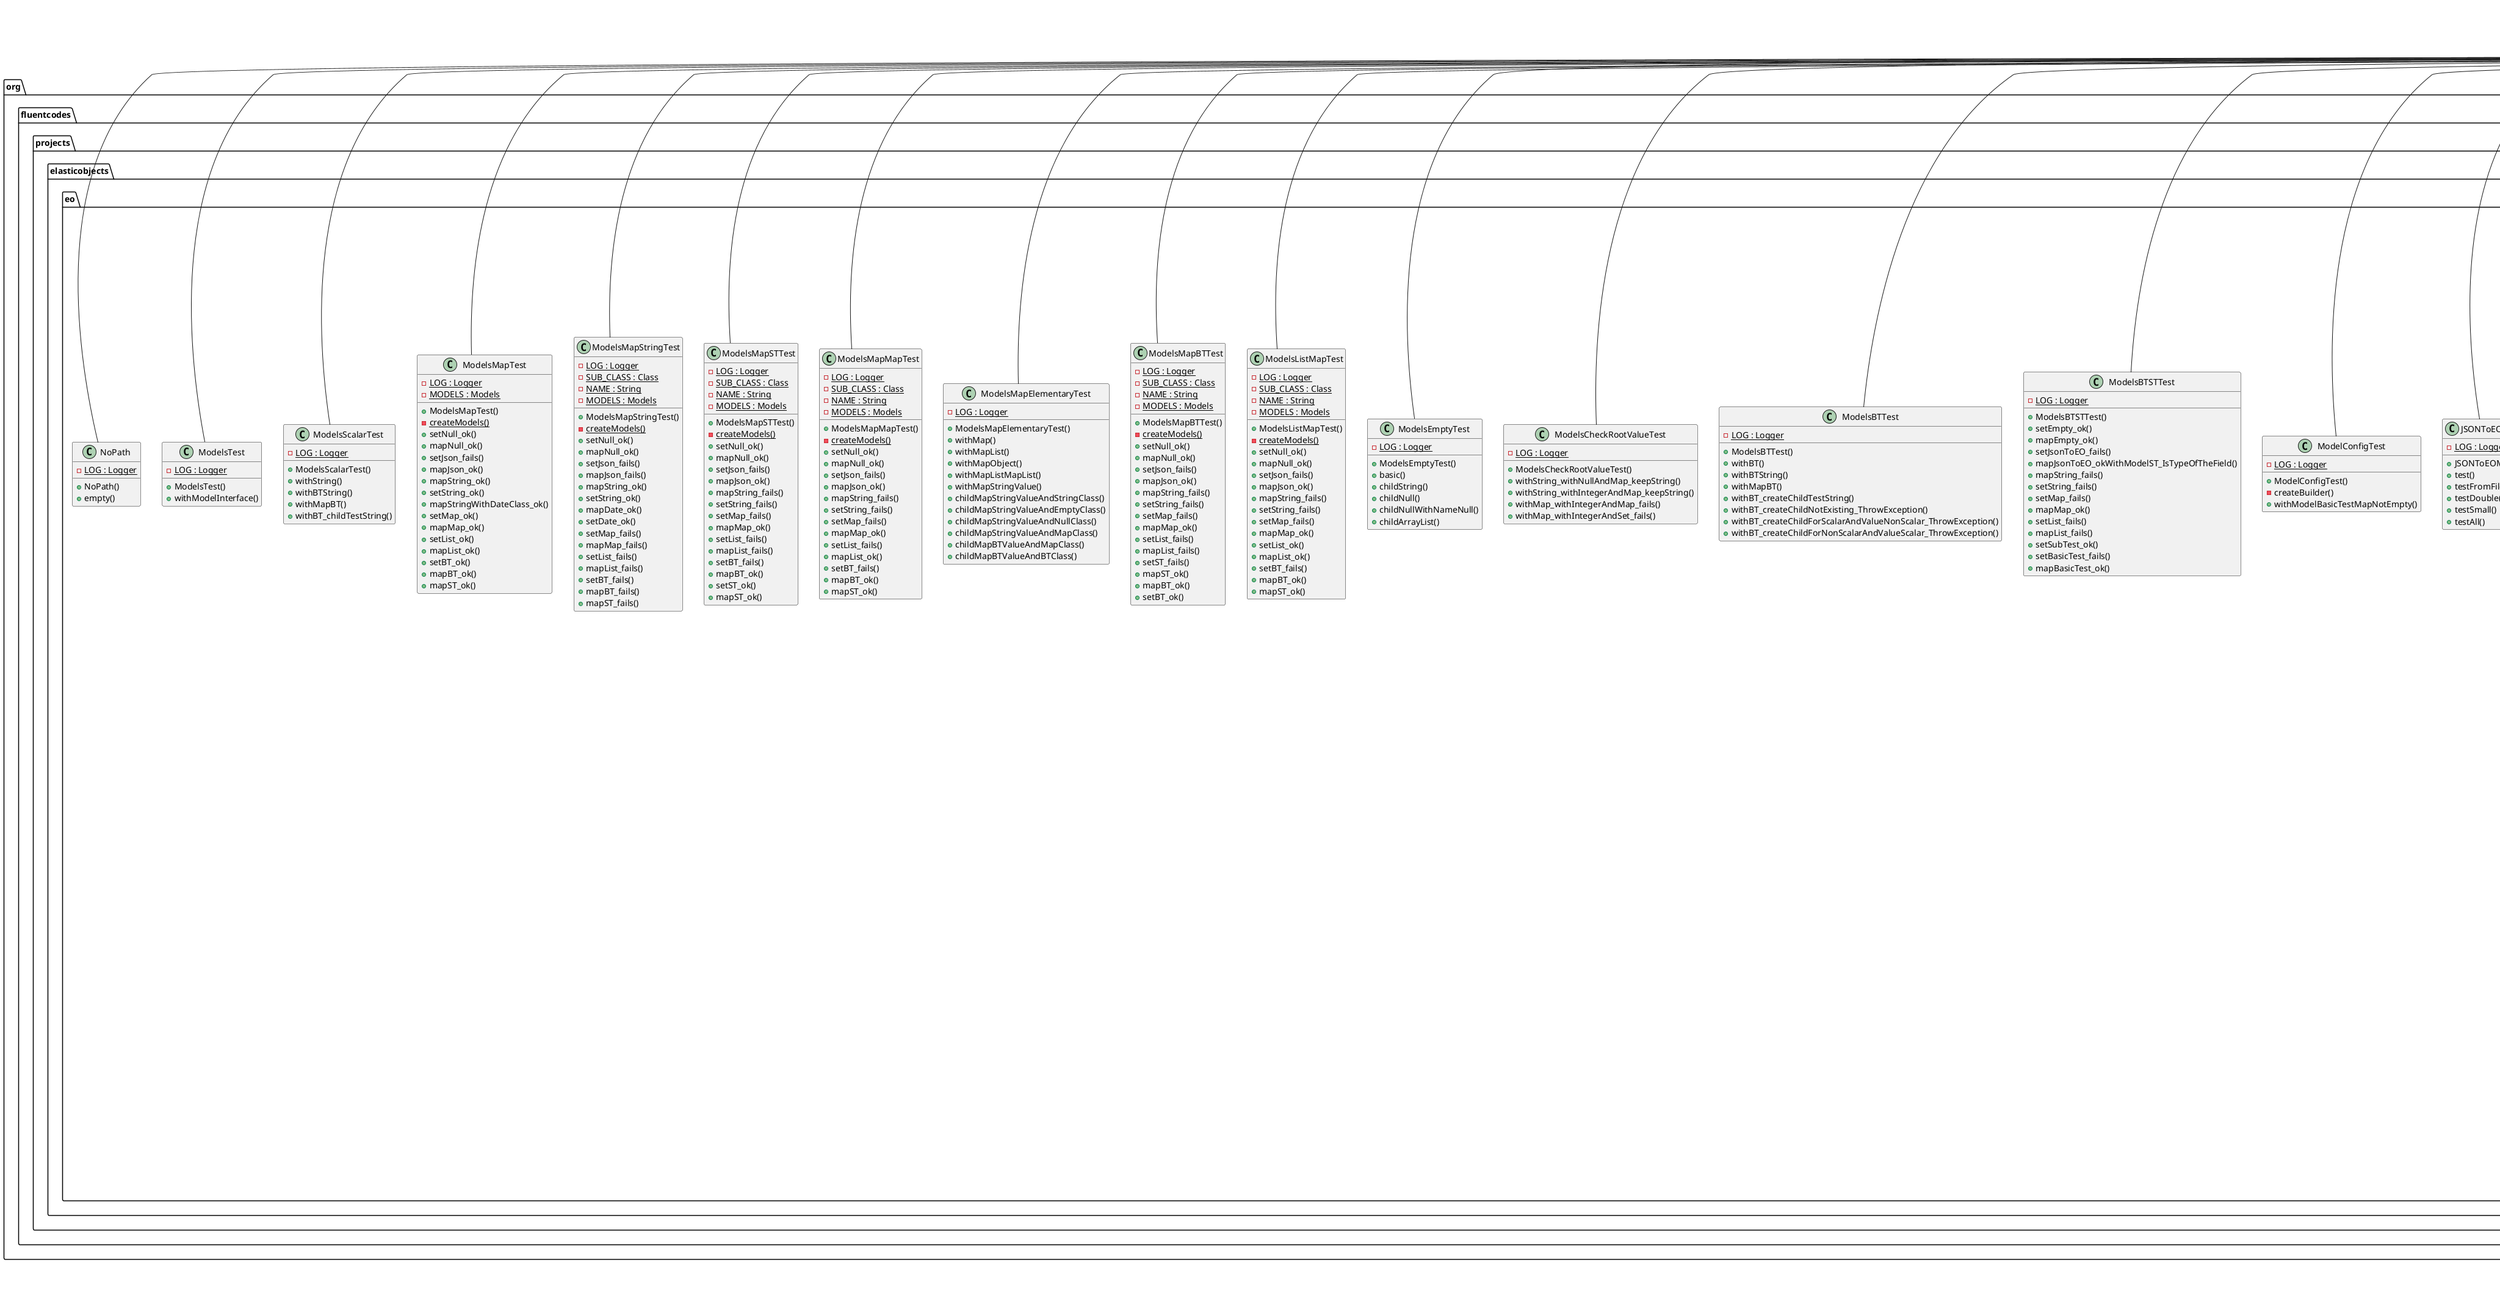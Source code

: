 @startuml

title __EO's Class Diagram__\n

  package org.fluentcodes.projects.elasticobjects {
    package org.fluentcodes.projects.elasticobjects.eo {
      class EOCompareTest {
          {static} - LOG : Logger
          + EOCompareTest()
          + simpleEquals()
          + simpleScalarNotEquals()
          + simpleContainerNotEquals()
      }
    }
  }
  

  package org.fluentcodes.projects.elasticobjects {
    package org.fluentcodes.projects.elasticobjects.eo {
      class EOElementaryTest {
          {static} - LOG : Logger
          + EOElementaryTest()
          + isContainer()
          + getChild()
          + errorNonExistingPath()
          + errorGettingNotExistingObjectPath()
      }
    }
  }
  

  package org.fluentcodes.projects.elasticobjects {
    package org.fluentcodes.projects.elasticobjects.eo {
      class EOGetTest {
          {static} - LOG : Logger
          + EOGetTest()
          + callNotExistingPaths_hasEmptyLog()
          + callNotExistingPathsAtTheEnd()
          + callNotExistingPathsWithin()
          + checkParentKey()
      }
    }
  }
  

  package org.fluentcodes.projects.elasticobjects {
    package org.fluentcodes.projects.elasticobjects.eo {
      class EOJSONSerializationTypeTest {
          + EOJSONSerializationTypeTest()
          + setString()
          + setDoubleValue()
          + setLong()
          + setFloatValue()
          + setInt()
      }
    }
  }
  

  package org.fluentcodes.projects.elasticobjects {
    package org.fluentcodes.projects.elasticobjects.eo {
      class EOKeysTest {
          {static} - LOG : Logger
          + EOKeysTest()
          + keyPath()
      }
    }
  }
  

  package org.fluentcodes.projects.elasticobjects {
    package org.fluentcodes.projects.elasticobjects.eo {
      class EOLogTest {
          {static} - LOG : Logger
          + EOLogTest()
          - createWarnAdapter()
          + errorWithException_WarnAdapter()
          + error_WarnAdapter()
          + warnWithException_WarnAdapter()
          + warn_WarnAdapter()
          + info_WarnAdapter()
          + debug_WarnAdapter()
          + info_InfoChildAdapter()
          + info_childAdapterHas_HasDefaultWarningFromParent()
      }
    }
  }
  

  package org.fluentcodes.projects.elasticobjects {
    package org.fluentcodes.projects.elasticobjects.eo {
      class EONoPathChildMap_models_Test {
          {static} - LOG : Logger
          + EONoPathChildMap_models_Test()
          + givenString_withInteger_changeNothing()
      }
    }
  }
  

  package org.fluentcodes.projects.elasticobjects {
    package org.fluentcodes.projects.elasticobjects.eo {
      class EONoPathChildMap_value_Test {
          {static} - LOG : Logger
          + EONoPathChildMap_value_Test()
          + givenMapString_withInteger_ok()
          + givenMapString_withMap_fails()
          + givenBTString_withMap_fails()
          + givenBTString_withInteger_ok()
      }
    }
  }
  

  package org.fluentcodes.projects.elasticobjects {
    package org.fluentcodes.projects.elasticobjects.eo {
      class EONoPathChildMap_value_models_Test {
          {static} - LOG : Logger
          + EONoPathChildMap_value_models_Test()
          + givenMapString_withInteger_ok()
      }
    }
  }
  

  package org.fluentcodes.projects.elasticobjects {
    package org.fluentcodes.projects.elasticobjects.eo {
      class EONoPathChildSet_models_Test {
          {static} - LOG : Logger
          + EONoPathChildSet_models_Test()
          - setEO_ok()
          - setEO_fails()
          + givenStringWithInteger()
          + givenStringWithMap()
          + givenBTWithBT()
          + givenBTWithMap()
      }
    }
  }
  

  package org.fluentcodes.projects.elasticobjects {
    package org.fluentcodes.projects.elasticobjects.eo {
      class EONoPathChildSet_value_Test {
          {static} - LOG : Logger
          + EONoPathChildSet_value_Test()
          + givenMapString_withInteger_ok()
          + givenMapString_withMap_ok()
          + givenListEmpty_withBoolean_ok()
          + givenBTMap_withMapString_ok()
          + givenBTString_withInteger_fails()
          + givenBTString_withBTInteger_fails()
          + givenBTString_withMapInteger_fails()
      }
    }
  }
  

  package org.fluentcodes.projects.elasticobjects {
    package org.fluentcodes.projects.elasticobjects.eo {
      class EONoPathChildSet_value_models_Test {
          {static} - LOG : Logger
          + EONoPathChildSet_value_models_Test()
          + givenMapString_withInteger_ok()
          + givenMapString_withMap_ok()
          + givenBTMap_withMapString_ok()
          + givenBTString_withInteger_fails()
          + givenBTString_withBTInteger_fails()
          + givenBTString_withMapInteger_fails()
      }
    }
  }
  

  package org.fluentcodes.projects.elasticobjects {
    package org.fluentcodes.projects.elasticobjects.eo {
      class EONoPathNewRootMap_models_Test {
          {static} - LOG : Logger
          + EONoPathNewRootMap_models_Test()
          + mapString_ok()
          + mapInteger_ok()
          + mapList_ok()
          + mapArrayList_ok()
          + mapListString_ok()
          + mapListBT_ok()
          + withJsnMapSmallList_ok()
          + mapMap_ok()
          + mapMapString_ok()
          + mapMapList_ok()
          + mapMapBT_ok()
          + mapHashMap_ok()
          + mapBT_ok()
      }
    }
  }
  

  package org.fluentcodes.projects.elasticobjects {
    package org.fluentcodes.projects.elasticobjects.eo {
      class EONoPathNewRootMap_value_Test {
          {static} - LOG : Logger
          + EONoPathNewRootMap_value_Test()
          + mapNull_ok()
          + mapInteger_ok()
          + mapArrayList_ok()
          + mapHashMap_ok()
          + jsnMapEmpty_ok()
          + jsonMapEmpty2_ok()
          + jsonMapEmptyValues_ok()
          + jsonMapSmall_ok()
          + jsnMapSmall_ok()
          + jsonMapEmpty_ok()
          + jsnListEmpty_ok()
          + jsonListEmpty_ok()
          + mapBT_ok()
          + mapBTString_ok()
          + jsnBTEmpty_ok()
          + jsnBTSmall_ok()
          + jsonBTSmall_ok()
          + mapMap_ChangesInOriginalMap_HasNoChangeInEO()
          + mapMapWithSubMap_ok()
          + mapMapWithSubMap_fails()
          + setMapIntegerKey()
          + withList()
          + withBT_mapMapEmpty()
          + withJsnSTSimple()
      }
    }
  }
  

  package org.fluentcodes.projects.elasticobjects {
    package org.fluentcodes.projects.elasticobjects.eo {
      class EONoPathNewRootMap_value_models_Test {
          {static} - LOG : Logger
          + EONoPathNewRootMap_value_models_Test()
          + mapInteger_ok()
          + mapInteger_withString_ok()
          + mapArrayList_ok()
          + mapList_ok()
          + mapMap_ok()
          + mapHashMap_ok()
          + jsonMapEmptyList_ok()
          + jsonMapEmptyBT_ok()
          + jsonMapSmallBT_ok()
          + jsonListSmallBT_fails()
          + mapHashMapWithBT_ok()
          + mapBT_ok()
          + withST_ok()
          + withSTAndMap_ok()
          + mapBTStringWithMap_ok()
          + jsnMapEmptyST_ok()
      }
    }
  }
  

  package org.fluentcodes.projects.elasticobjects {
    package org.fluentcodes.projects.elasticobjects.eo {
      class EONoPathNewRootSet_value_Test {
          {static} - LOG : Logger
          + EONoPathNewRootSet_value_Test()
          + withNull_ok()
          + withString_ok()
          + withInteger_ok()
          + withHashMap_ok()
          + withMapInteger_ok()
          + withArrayList_ok()
          + withBT_ok()
          + withBTTestString_ok()
          + withST_ok()
          + mapWithIntegerKey()
          + mapMap_ChangesInOriginalMap_changeInEO()
          + withList()
      }
    }
  }
  

  package org.fluentcodes.projects.elasticobjects {
    package org.fluentcodes.projects.elasticobjects.eo {
      class EONoPathNewRootSet_value_models_Test {
          {static} - LOG : Logger
          + EONoPathNewRootSet_value_models_Test()
          + withMapAndInteger_ok()
          + withBTAndInteger_ok()
          + withIntegerAndInteger_ok()
          + withIntegerAndHashMap_ok()
          + withListAndArrayList_ok()
          + withMapAndArrayList_ok()
          + withMapAndHashMap_ok()
          + withBTAndBT_ok()
          + withBTAndMap_ok()
          + withST_ok()
          + withSTAndMap_ok()
      }
    }
  }
  

  package org.fluentcodes.projects.elasticobjects {
    package org.fluentcodes.projects.elasticobjects.eo {
      class EONoPathRootMap_models_Test {
          {static} - LOG : Logger
          + EONoPathRootMap_models_Test()
          {static} + mapEO_ok()
          {static} + mapEO_changeNothing()
          + givenString_withInteger_changeNothing()
          + givenString_WithList_changeNothing()
          + givenMapString_withMap_changeNothing()
          + givenMapWithString_withString_changeNothing()
          + givenBTWithString_withMap_changeNothing()
          + givenBTString_withMap_changeNothing()
      }
    }
  }
  

  package org.fluentcodes.projects.elasticobjects {
    package org.fluentcodes.projects.elasticobjects.eo {
      class EONoPathRootMap_value_Test {
          {static} - LOG : Logger
          + EONoPathRootMap_value_Test()
          + givenString_withInteger_ok()
          + givenString_withBoolean_ok()
          + givenString_withString_ok()
          + givenString_withMap_fails()
          + givenString_withBT_fails()
          + givenMapEmpty_withString_fails()
          + givenMapString_withEmptyMap_ok_changesNothing()
          + givenMapString_withLinkedHashMapEmpty_ok()
          + givenMapString_withMapInteger_ok()
          + givenMapEmpty_withST_ok()
          + givenMapEmpty_withJsonMap_ok()
          + givenMapString_withJsonMap_ok()
          + givenMapString_withJsonMapString_ok()
          + givenMapEmpty_withJsonMapBoolean_ok()
          + givenListEmpty_withBoolean_fails()
          + givenListEmpty_withBTBoolean_ok()
          + givenListStringEmpty_withBTBoolean_ok()
          + givenListStringEmpty_withSTString_ok()
          + givenMapEmpty_withJsonString_ok()
          + givenMapEmpty_withJsonBoolean_ok()
          + givenMapEmpty_withListJsonSmall_ok()
          + givenMapEmpty_withJsnListSmall_ok()
          + givenMapSmall_withJsonListSmall_ok()
          + givenMapSmall_withJsnListSmall2_fails()
          + givenListEmpty_withJsnEmpty_ok()
          + givenListEmpty_withJsnMapSmall_ok()
          + givenBTString_withMapInteger_ok()
          + givenBTWithString_withBTWithInteger_ok()
          + givenBTWithString_withMapWithInteger_ok()
          + givenBTWithString_withString_fails()
          + givenBTString_withMap_ok()
          + givenBTString_WithBTInteger_ok()
          + givenBTEmpty_withJSONMap_ok()
          + givenBTString_withJSONMap_ok()
          + givenListString_WithBTString_ok()
          + givenBTSmall_withJsonListSmall_fails()
          + givenBTEmpty_withJsnMapEmpty_ok()
          + givenBTEmpty_withJsnMapSmall_ok()
          + givenBTEmpty_withJsonMapWrongName_fails()
      }
    }
  }
  

  package org.fluentcodes.projects.elasticobjects {
    package org.fluentcodes.projects.elasticobjects.eo {
      class EONoPathRootMap_value_models_Test {
          {static} - LOG : Logger
          + EONoPathRootMap_value_models_Test()
          {static} + mapEO_ok()
          {static} + mapEO_fails()
          + givenString_withIntegerAndInteger_ok()
          + givenString_withBooleanAndInteger_ok()
          + givenString_WithMapAndList_fails()
          + givenMapString_withStringAndMap_fails()
          + givenMapWithString_withEmptyMapAndString_ok()
          + givenBTWithString_withBTWithInteger_ok()
          + givenBTWithString_withMapWithIntegerAndInteger_ok()
          + givenBTWithString_withString_fails()
          + givenBTString_withMap_ok()
      }
    }
  }
  

  package org.fluentcodes.projects.elasticobjects {
    package org.fluentcodes.projects.elasticobjects.eo {
      class EONoPathRootSet_models_Test {
          {static} - LOG : Logger
          + EONoPathRootSet_models_Test()
          + givenString_withInteger_changeNothing()
          + givenMapString_WithInteger_changeNothing()
          + givenMapString_withHashMap_changeNothing()
          + givenBTString_withMap_changeNothing()
          + givenBTString_withInteger_changeNothing()
      }
    }
  }
  

  package org.fluentcodes.projects.elasticobjects {
    package org.fluentcodes.projects.elasticobjects.eo {
      class EONoPathRootSet_value_Test {
          {static} - LOG : Logger
          + EONoPathRootSet_value_Test()
          + givenString_withInteger_ok()
          + givenString_withBoolean_ok()
          + givenString_withMap_ok()
          + givenMapEmpy_withNull_ok()
          + givenMapEmpty_withString_ok()
          + givenMapString_withString_ok()
          + givenMapString_withMapEmpty_ok()
          + givenMapEmpty_withMapString_ok()
          + givenMapEmpty_withBT_ok()
          + givenMapEmpty_withSTString_ok()
          + givenListEmpty_withMapJsonSmall_ok()
          + givenBTString_withBTInteger_ok()
          + givenBTString_withMapInteger_ok()
          + givenBTString_withString_ok()
          + givenBTString_WithBTInteger_ok()
          + givenSTSimple_withSTString_ok()
      }
    }
  }
  

  package org.fluentcodes.projects.elasticobjects {
    package org.fluentcodes.projects.elasticobjects.eo {
      class EONoPathRootSet_value_models_Test {
          {static} - LOG : Logger
          + EONoPathRootSet_value_models_Test()
      }
    }
  }
  

  package org.fluentcodes.projects.elasticobjects {
    package org.fluentcodes.projects.elasticobjects.eo {
      class EOPathMap_models_Test {
          {static} - LOG : Logger
          + EOPathMap_models_Test()
          + givenMapString_withLinkedHashMapAtStringField_fails()
      }
    }
  }
  

  package org.fluentcodes.projects.elasticobjects {
    package org.fluentcodes.projects.elasticobjects.eo {
      class EOPathMap_value_Test {
          {static} - LOG : Logger
          + EOPathMap_value_Test()
          + givenString_withString_fails()
          + givenMapString_withString_ok()
          + givenMapEmpty_withString_ok()
          + givenMapString_withInteger_ok()
          + givenMapMapEmpty_withMapString_ok()
          + givenMapString_withLinkedHashMap_fails()
          + givenMapSTEmpty_withST_ok()
          + givenMapEmpty_withJsonMap_ok()
          + givenMapEmpty_withSTAndLongerPath()
          + givenMapEmpty_withMapPathAlreadyUsedByScalarTypeValue()
          + givenMapEmpty_withJsnSmallLevel0_ok()
          + givenMapEmpty_withJsonSmallLevel0_ok()
          + givenMapEmpty_withJsnSmallPath2_ok()
          + givenMapEmpty_withJsonSmallPath2_ok()
          + givenMapEmpty_withJsnAllPath2_ok()
          + givenMapEmpty_withJsonAllPath2_ok()
          + givenListEmpty_withBoolean_ok()
          + givenBTString_WithString_ok()
          + givenBTString_WithIntegerAtStringField_ok()
          + givenBTEmpty_WithIntegerAtStringField_ok()
          + givenBTEmpty_WithInteger_ok()
          + givenBTString_WithMap_fails()
          + givenBTEmpty_withUnknownFieldKey_fails()
          + givenBTDateEmpty_WithDate_ok()
          + givenBTUntypedMap_WithHashMap_ok()
          + givenBTST_withSTString_ok()
          + givenBTST_withMapString_ok()
          + givenBTST_withBTString_ok()
          + givenBTST_withJSONString_ok()
          + givenBTST_withJSONUnknown_fails()
          + givenBTMapST_withBTString_fails()
          + givenBTMapST_withJSONMap_fails()
      }
    }
  }
  

  package org.fluentcodes.projects.elasticobjects {
    package org.fluentcodes.projects.elasticobjects.eo {
      class EOPathMap_value_models_Test {
          {static} - LOG : Logger
          + EOPathMap_value_models_Test()
          + givenMapSTEmpty_withST_ok()
      }
    }
  }
  

  package org.fluentcodes.projects.elasticobjects {
    package org.fluentcodes.projects.elasticobjects.eo {
      class EOPathNewRootMap_models_Test {
          {static} - LOG : Logger
          + EOPathNewRootMap_models_Test()
          + mapInteger_ok()
          + mapMap_ok()
          + mapHasMap_ok()
          + mapList_ok()
          + mapArrayList_ok()
          + mapBT_ok()
          + mapJsnEmptyBT_ok()
          + mapJsnSmallBT_ok()
          + mapJsnListSmallBT_fails()
      }
    }
  }
  

  package org.fluentcodes.projects.elasticobjects {
    package org.fluentcodes.projects.elasticobjects.eo {
      class EOPathNewRootMap_value_Test {
          {static} - LOG : Logger
          + EOPathNewRootMap_value_Test()
          + mapInteger_ok()
          + mapArrayList_ok()
          + mapList_ok()
          + mapMap_ok()
          + mapHashMap_ok()
          + withHashMapWithBT_ok()
          + withJsonSmallLevel0()
          + withJsonmallWithKeysAndList()
          + withListStringPath2()
          + mapBT_ok()
          + mapBTStringWithMap_ok()
          + jsnBTSmallLevel0_ok()
          + jsnBTSmallPath2_ok()
          + jsnBTAllPath2_ok()
      }
    }
  }
  

  package org.fluentcodes.projects.elasticobjects {
    package org.fluentcodes.projects.elasticobjects.eo {
      class EOPathNewRootMap_value_models_Test {
          {static} - LOG : Logger
          + EOPathNewRootMap_value_models_Test()
          + mapInteger_ok()
          + mapArrayList_ok()
          + mapList_ok()
          + mapMap_ok()
          + mapHashMap_ok()
          + mapHashMapWithBT_ok()
          + mapBT_ok()
          + mapBTStringWithMap_ok()
      }
    }
  }
  

  package org.fluentcodes.projects.elasticobjects {
    package org.fluentcodes.projects.elasticobjects.eo {
      class EOPathNewRootSet_models_Test {
          {static} - LOG : Logger
          + EOPathNewRootSet_models_Test()
          + setIntegerNull_ok()
          + setInteger_ok()
      }
    }
  }
  

  package org.fluentcodes.projects.elasticobjects {
    package org.fluentcodes.projects.elasticobjects.eo {
      class EOPathNewRootSet_value_Test {
          {static} - LOG : Logger
          + EOPathNewRootSet_value_Test()
          + mapInteger_ok()
          + listWithPath2()
      }
    }
  }
  

  package org.fluentcodes.projects.elasticobjects {
    package org.fluentcodes.projects.elasticobjects.eo {
      class EOPathSet_models_Test {
          {static} - LOG : Logger
          + EOPathSet_models_Test()
          + givenMapString_withInteger_fails()
          + givenMapString_withMap_fails()
          + givenBTString_withMap_fails()
          + givenBTString_withInteger_fails()
          + givenBTUntypedMap_withHashMap_fails()
      }
    }
  }
  

  package org.fluentcodes.projects.elasticobjects {
    package org.fluentcodes.projects.elasticobjects.eo {
      class EOPathSet_value_Test {
          {static} - LOG : Logger
          + EOPathSet_value_Test()
          + givenMapString_withString_ok()
          + givenString_withStringToString_fails()
          + givenString_withIntegerToString_fails()
          + givenMapEmpty_withStringPath2_ok()
          + givenMapString_withHashMap_ok()
          + givenMapStringTyped_withInteger_ok()
          + givenMapStringTyped_withHashMap_fails()
          + givenMapMapString_withString_ok()
          + givenListEmpty_withBoolean_ok()
          + givenMapEmpty_withListStringLevel0()
          + givenBTString_withString_ok()
          + givenBTString_withInteger_fails()
          + givenBTIntegerEmpty_withInteger_ok()
          + givenBTLongEmpty_withLong_ok()
          + givenBTDoubleEmpty_withDouble_ok()
          + givenBTDatempty_withDate_ok()
          + givenBTUnknownEmpty_withString_fails()
          + givenBTFloatEmpty_withFloat_ok()
          + givenBTFloatEmpty_withString_ok()
          + givenBTObjectEmpty_withHashMap_fails()
          + givenBTString_withLinkedHashMap_fails()
          + givenBTUntypedMap_withLinkedHashMap_ok()
          + givenBTEmpty_withSTString_ok()
          + setWithLongSTPath_storeValueWithSTModel()
          + givenBTMapST_withString_fails()
          + givenListBTEmpty_withSTString_ok()
          + givenListBTEmpty_withSTStringAt1_ok()
          + givenListBTEmpty_withMap_ok()
      }
    }
  }
  

  package org.fluentcodes.projects.elasticobjects {
    package org.fluentcodes.projects.elasticobjects.eo {
      class EOPathSet_value_models_Test {
          {static} - LOG : Logger
          + EOPathSet_value_models_Test()
          + givenString_withStringAndString_ok()
          + givenMapString_withString_ok()
          + givenMapString_withStringAndHashMap_ok()
          + givenBTString_withStringAndMap_ok()
          + givenBTString_withIntegerAndInteger_ok()
          + givenBTUntypedMap_WithHashMapMap_ok()
      }
    }
  }
  

  package org.fluentcodes.projects.elasticobjects {
    package org.fluentcodes.projects.elasticobjects.eo {
      class EOPath_Test {
          {static} - LOG : Logger
          + EOPath_Test()
          + withPath2()
          + withPath4()
          + withPath3()
          + withPath3AndWithCommonPart()
          + withPath3WithCommon2Parts()
      }
    }
  }
  

  package org.fluentcodes.projects.elasticobjects {
    package org.fluentcodes.projects.elasticobjects.eo {
      class EOPath_value_Test {
          {static} - LOG : Logger
          + EOPath_value_Test()
          + givenMapStringLevel0_setMapStringLevel1_ok()
          + givenMapStringLevel1_setMapStringLevel0_ok()
          + givenMapStringLevel1_setMapStringLevel0WithOverWrite_ok()
          + givenMapStringLevel0_mapMapStringLevel1_ok()
          + givenMapStringLevel1_mapMapStringLevel0_ok()
          + givenMapStringLevel1_mapMapStringLevel0WithOverwrite_fails()
          + mapWithPathOverwrite_willWriteIntoTheLog()
          + mapWithPathsOverlapping()
          + mapWithPathLong()
          + setWithPath2()
          + setWithPath3()
          + setWithPath4()
          + setWithTwoPathsDistinct()
          + setWithPathWithCommonPart()
          + setWithPathWithCommon2Parts()
      }
    }
  }
  

  package org.fluentcodes.projects.elasticobjects {
    package org.fluentcodes.projects.elasticobjects.eo {
      class EORemoveTest {
          {static} - LOG : Logger
          + EORemoveTest()
          - createBuilder()
          + object()
          + map()
          + list()
      }
    }
  }
  

  package org.fluentcodes.projects.elasticobjects {
    package org.fluentcodes.projects.elasticobjects.eo {
      class EOToJSONBTTest {
          + EOToJSONBTTest()
          + mapDefault()
          + withIndent0()
          + withIndent1()
          + withIndent2()
          + withSTANDARD()
          + withEO()
          + withString()
          + withInteger()
          + withLong()
          + withFloat()
          + withFloatStandard()
          + withDouble()
          + withDate()
          + withBoolean()
          + withMap()
          + withList()
          + withBasicTest()
          + withSubTest()
          + withSubTestMap()
          + withSubTestList()
          + withSmall()
          + withSimple()
          + withAll()
          + withSubTestMapAndSerializationTypePARAMS()
          + withIndentAndSerializationTypeSCALAR_TYPES()
      }
    }
  }
  

  package org.fluentcodes.projects.elasticobjects {
    package org.fluentcodes.projects.elasticobjects.eo {
      class EOToJSONConfigTest {
          + EOToJSONConfigTest()
          + configImpl()
      }
    }
  }
  

  package org.fluentcodes.projects.elasticobjects {
    package org.fluentcodes.projects.elasticobjects.eo {
      class EOToJSONListTest {
          + EOToJSONListTest()
          + withDefault()
          + withIndent0()
          + withIndent1()
          + withIndent2()
          + withEmpty()
          + withString()
          + withStringJSON()
          + withStringScalarTypes()
          + withInteger()
          + withIntegerJSON()
          + withIntegerScalarTypes()
          + withLong()
          + withLongJSON()
          + withLongScalar()
          + compareEOFloat()
          + withFloatScalar()
          + withDouble()
          + withDoubleJSON()
          + withDoubleScalar()
          + withDate()
          + withDateJSON()
          + withDateScalar()
          + withBoolean()
          + withBooleanJSON()
          + withBooleanScalar()
          + withMap()
          + withMapJSON()
          + withList()
          + withListJSON()
          + withBasicTest()
          + withBasicTestJSON()
          + withSubTest()
          + withSubTestJSON()
          + withSmall()
          + withSmallJSON()
          + withSimple()
          + withSimpleJSON()
          + withIndentAndSerializationTypeSTANDARD()
          + withAll()
          + withAllJSON()
          + withIndentAndSerializationTypeSCALAR()
      }
    }
  }
  

  package org.fluentcodes.projects.elasticobjects {
    package org.fluentcodes.projects.elasticobjects.eo {
      class EOToJSONMapTest {
          + EOToJSONMapTest()
          + withDefault()
          + withIndent0()
          + withIndent1()
          + withIndent2()
          + withStringScalar()
          + withIntegerScalar()
          + withLongScalar()
          + withFloatScalar()
          + withDoubleScalar()
          + withDateScalar()
          + withBooleanScalar()
          + withIndentScalar()
          + loopScalar()
          + mapBigAdapter10000()
          + mapBigAdapterUnexpanded10000()
          + setSameMaps()
          + setSameMapsWithCheck()
      }
    }
  }
  

  package org.fluentcodes.projects.elasticobjects {
    package org.fluentcodes.projects.elasticobjects.eo {
      class EOToJSONSTTest {
          + EOToJSONSTTest()
          + mapDefault()
          + withIndent0()
          + withIndent1()
          + withIndent2()
          + withSTANDARD()
          + withString()
          + withName()
          + withSubTest()
          + withSimple()
          + withAll()
          + withIndentScalar()
      }
    }
  }
  

  package org.fluentcodes.projects.elasticobjects {
    package org.fluentcodes.projects.elasticobjects.eo {
      class EOToJSONTest {
          + EOToJSONTest()
          + setSameMaps()
          + setSameMapsWithCheck()
      }
    }
  }
  

  package org.fluentcodes.projects.elasticobjects {
    package org.fluentcodes.projects.elasticobjects.eo {
      class JSONToEOArrayTest {
          {static} - LOG : Logger
          + JSONToEOArrayTest()
          + test()
          + testFromFile()
          + testDouble()
          + testSmall()
          + testAll()
      }
    }
  }
  

  package org.fluentcodes.projects.elasticobjects {
    package org.fluentcodes.projects.elasticobjects.eo {
      class JSONToEOCallsTest {
          {static} - LOG : Logger
          {static} - SCS_CALL_SOURCE : String
          {static} - SCS_CALL_SOURCE_PATH : String
          {static} - SCS_CALL_SOURCE_JOINED : String
          + JSONToEOCallsTest()
          + scsCallSource()
          + scsCallSourcePath()
          + scsCallSourceJoined()
      }
    }
  }
  

  package org.fluentcodes.projects.elasticobjects {
    package org.fluentcodes.projects.elasticobjects.eo {
      class JSONToEOElementaryTest {
          {static} - LOG : Logger
          + JSONToEOElementaryTest()
          + test()
          + testNewLineAsPartOfAStringValue()
          + testArray()
          + testNewLineEscapedArray()
          + testNewLine2EscapedArray()
          + testCombinationsOfEscapes()
          + MapWithValueAndNoEndQuote_fails()
          + exceptionMap_Value_NoStartQuote()
          + exceptionMap_NoColon()
          + exceptionMap_Key_NoEndQuote()
          + exceptionMap_Key_NoStartQuote()
          + stringNotQuoted_setValue()
          + exceptionList_NoEndColon()
          + exceptionList_NoStartColon()
          + exceptionList_NoColon()
          + exceptionList_NoClosingBracket()
          + exceptionList_NoSeparatedValues()
          + ListWithFurtherValue_fails()
          + ListWrongStartValues_fails()
      }
    }
  }
  

  package org.fluentcodes.projects.elasticobjects {
    package org.fluentcodes.projects.elasticobjects.eo {
      class JSONToEOMapTest {
          {static} - LOG : Logger
          + JSONToEOMapTest()
          + test()
          + testFromFile()
          + testDouble()
          + testSmall()
          + testAll()
      }
    }
  }
  

  package org.fluentcodes.projects.elasticobjects {
    package org.fluentcodes.projects.elasticobjects.eo {
      class ModelConfigTest {
          {static} - LOG : Logger
          + ModelConfigTest()
          - createBuilder()
          + withModelBasicTestMapNotEmpty()
      }
    }
  }
  

  package org.fluentcodes.projects.elasticobjects {
    package org.fluentcodes.projects.elasticobjects.eo {
      class ModelsBTSTTest {
          {static} - LOG : Logger
          + ModelsBTSTTest()
          + setEmpty_ok()
          + mapEmpty_ok()
          + setJsonToEO_fails()
          + mapJsonToEO_okWithModelST_IsTypeOfTheField()
          + mapString_fails()
          + setString_fails()
          + setMap_fails()
          + mapMap_ok()
          + setList_fails()
          + mapList_fails()
          + setSubTest_ok()
          + setBasicTest_fails()
          + mapBasicTest_ok()
      }
    }
  }
  

  package org.fluentcodes.projects.elasticobjects {
    package org.fluentcodes.projects.elasticobjects.eo {
      class ModelsBTTest {
          {static} - LOG : Logger
          + ModelsBTTest()
          + withBT()
          + withBTString()
          + withMapBT()
          + withBT_createChildTestString()
          + withBT_createChildNotExisting_ThrowException()
          + withBT_createChildForScalarAndValueNonScalar_ThrowException()
          + withBT_createChildForNonScalarAndValueScalar_ThrowException()
      }
    }
  }
  

  package org.fluentcodes.projects.elasticobjects {
    package org.fluentcodes.projects.elasticobjects.eo {
      class ModelsCheckRootValueTest {
          {static} - LOG : Logger
          + ModelsCheckRootValueTest()
          + withString_withNullAndMap_keepString()
          + withString_withIntegerAndMap_keepString()
          + withMap_withIntegerAndMap_fails()
          + withMap_withIntegerAndSet_fails()
      }
    }
  }
  

  package org.fluentcodes.projects.elasticobjects {
    package org.fluentcodes.projects.elasticobjects.eo {
      class ModelsEmptyTest {
          {static} - LOG : Logger
          + ModelsEmptyTest()
          + basic()
          + childString()
          + childNull()
          + childNullWithNameNull()
          + childArrayList()
      }
    }
  }
  

  package org.fluentcodes.projects.elasticobjects {
    package org.fluentcodes.projects.elasticobjects.eo {
      class ModelsListMapTest {
          {static} - LOG : Logger
          {static} - SUB_CLASS : Class
          {static} - NAME : String
          {static} - MODELS : Models
          + ModelsListMapTest()
          {static} - createModels()
          + setNull_ok()
          + mapNull_ok()
          + setJson_fails()
          + mapJson_ok()
          + mapString_fails()
          + setString_fails()
          + setMap_fails()
          + mapMap_ok()
          + setList_ok()
          + mapList_ok()
          + setBT_fails()
          + mapBT_ok()
          + mapST_ok()
      }
    }
  }
  

  package org.fluentcodes.projects.elasticobjects {
    package org.fluentcodes.projects.elasticobjects.eo {
      class ModelsMapBTTest {
          {static} - LOG : Logger
          {static} - SUB_CLASS : Class
          {static} - NAME : String
          {static} - MODELS : Models
          + ModelsMapBTTest()
          {static} - createModels()
          + setNull_ok()
          + mapNull_ok()
          + setJson_fails()
          + mapJson_ok()
          + mapString_fails()
          + setString_fails()
          + setMap_fails()
          + mapMap_ok()
          + setList_fails()
          + mapList_fails()
          + setST_fails()
          + mapST_ok()
          + mapBT_ok()
          + setBT_ok()
      }
    }
  }
  

  package org.fluentcodes.projects.elasticobjects {
    package org.fluentcodes.projects.elasticobjects.eo {
      class ModelsMapElementaryTest {
          {static} - LOG : Logger
          + ModelsMapElementaryTest()
          + withMap()
          + withMapList()
          + withMapObject()
          + withMapListMapList()
          + withMapStringValue()
          + childMapStringValueAndStringClass()
          + childMapStringValueAndEmptyClass()
          + childMapStringValueAndNullClass()
          + childMapStringValueAndMapClass()
          + childMapBTValueAndMapClass()
          + childMapBTValueAndBTClass()
      }
    }
  }
  

  package org.fluentcodes.projects.elasticobjects {
    package org.fluentcodes.projects.elasticobjects.eo {
      class ModelsMapMapTest {
          {static} - LOG : Logger
          {static} - SUB_CLASS : Class
          {static} - NAME : String
          {static} - MODELS : Models
          + ModelsMapMapTest()
          {static} - createModels()
          + setNull_ok()
          + mapNull_ok()
          + setJson_fails()
          + mapJson_ok()
          + mapString_fails()
          + setString_fails()
          + setMap_fails()
          + mapMap_ok()
          + setList_fails()
          + mapList_ok()
          + setBT_fails()
          + mapBT_ok()
          + mapST_ok()
      }
    }
  }
  

  package org.fluentcodes.projects.elasticobjects {
    package org.fluentcodes.projects.elasticobjects.eo {
      class ModelsMapSTTest {
          {static} - LOG : Logger
          {static} - SUB_CLASS : Class
          {static} - NAME : String
          {static} - MODELS : Models
          + ModelsMapSTTest()
          {static} - createModels()
          + setNull_ok()
          + mapNull_ok()
          + setJson_fails()
          + mapJson_ok()
          + mapString_fails()
          + setString_fails()
          + setMap_fails()
          + mapMap_ok()
          + setList_fails()
          + mapList_fails()
          + setBT_fails()
          + mapBT_ok()
          + setST_ok()
          + mapST_ok()
      }
    }
  }
  

  package org.fluentcodes.projects.elasticobjects {
    package org.fluentcodes.projects.elasticobjects.eo {
      class ModelsMapStringTest {
          {static} - LOG : Logger
          {static} - SUB_CLASS : Class
          {static} - NAME : String
          {static} - MODELS : Models
          + ModelsMapStringTest()
          {static} - createModels()
          + setNull_ok()
          + mapNull_ok()
          + setJson_fails()
          + mapJson_fails()
          + mapString_ok()
          + setString_ok()
          + mapDate_ok()
          + setDate_ok()
          + setMap_fails()
          + mapMap_fails()
          + setList_fails()
          + mapList_fails()
          + setBT_fails()
          + mapBT_fails()
          + mapST_fails()
      }
    }
  }
  

  package org.fluentcodes.projects.elasticobjects {
    package org.fluentcodes.projects.elasticobjects.eo {
      class ModelsMapTest {
          {static} - LOG : Logger
          {static} - MODELS : Models
          + ModelsMapTest()
          {static} - createModels()
          + setNull_ok()
          + mapNull_ok()
          + setJson_fails()
          + mapJson_ok()
          + mapString_ok()
          + setString_ok()
          + mapStringWithDateClass_ok()
          + setMap_ok()
          + mapMap_ok()
          + setList_ok()
          + mapList_ok()
          + setBT_ok()
          + mapBT_ok()
          + mapST_ok()
      }
    }
  }
  

  package org.fluentcodes.projects.elasticobjects {
    package org.fluentcodes.projects.elasticobjects.eo {
      class ModelsScalarTest {
          {static} - LOG : Logger
          + ModelsScalarTest()
          + withString()
          + withBTString()
          + withMapBT()
          + withBT_childTestString()
      }
    }
  }
  

  package org.fluentcodes.projects.elasticobjects {
    package org.fluentcodes.projects.elasticobjects.eo {
      class ModelsTest {
          {static} - LOG : Logger
          + ModelsTest()
          + withModelInterface()
      }
    }
  }
  

  package org.fluentcodes.projects.elasticobjects {
    package org.fluentcodes.projects.elasticobjects.eo {
      class NoPath {
          {static} - LOG : Logger
          + NoPath()
          + empty()
      }
    }
  }
  

  EOCompareTest -up-|> TestHelper
  EOElementaryTest -up-|> TestHelper
  EOGetTest -up-|> TestHelper
  EOJSONSerializationTypeTest -up-|> TestHelper
  EOKeysTest -up-|> TestHelper
  EOLogTest -up-|> TestHelper
  EONoPathChildMap_models_Test -up-|> TestHelper
  EONoPathChildMap_value_Test -up-|> TestHelper
  EONoPathChildMap_value_models_Test -up-|> TestHelper
  EONoPathChildSet_models_Test -up-|> TestHelper
  EONoPathChildSet_value_Test -up-|> TestHelper
  EONoPathChildSet_value_models_Test -up-|> TestHelper
  EONoPathNewRootMap_models_Test -up-|> TestHelper
  EONoPathNewRootMap_value_Test -up-|> TestHelper
  EONoPathNewRootSet_value_models_Test -up-|> TestHelper
  EONoPathRootSet_models_Test -up-|> TestHelper
  EOPathMap_models_Test -up-|> TestHelper
  EOPathMap_value_Test -up-|> TestHelper
  EOPathMap_value_models_Test -up-|> TestHelper
  EOPathNewRootMap_models_Test -up-|> TestHelper
  EOPathNewRootSet_models_Test -up-|> TestHelper
  EOPathSet_models_Test -up-|> TestHelper
  EOPathSet_value_Test -up-|> TestHelper
  EOPathSet_value_models_Test -up-|> TestHelper
  EOPath_Test -up-|> TestHelper
  EOPath_value_Test -up-|> TestHelper
  EORemoveTest -up-|> TestHelper
  EOToJSONBTTest -up-|> TestHelper
  EOToJSONConfigTest -up-|> TestHelper
  EOToJSONListTest -up-|> TestHelper
  EOToJSONMapTest -up-|> TestHelper
  EOToJSONSTTest -up-|> TestHelper
  EOToJSONTest -up-|> TestHelper
  JSONToEOArrayTest -up-|> TestHelper
  JSONToEOCallsTest -up-|> TestHelper
  JSONToEOElementaryTest -up-|> TestHelper
  JSONToEOMapTest -up-|> TestHelper
  ModelConfigTest -up-|> TestHelper
  ModelsBTSTTest -up-|> TestHelper
  ModelsBTTest -up-|> TestHelper
  ModelsCheckRootValueTest -up-|> TestHelper
  ModelsEmptyTest -up-|> TestHelper
  ModelsListMapTest -up-|> TestHelper
  ModelsMapBTTest -up-|> TestHelper
  ModelsMapElementaryTest -up-|> TestHelper
  ModelsMapMapTest -up-|> TestHelper
  ModelsMapSTTest -up-|> TestHelper
  ModelsMapStringTest -up-|> TestHelper
  ModelsMapTest -up-|> TestHelper
  ModelsScalarTest -up-|> TestHelper
  ModelsTest -up-|> TestHelper
  NoPath -up-|> TestHelper


right footer


PlantUML diagram generated by SketchIt! (https://bitbucket.org/pmesmeur/sketch.it)
For more information about this tool, please contact philippe.mesmeur@gmail.com
endfooter

@enduml
